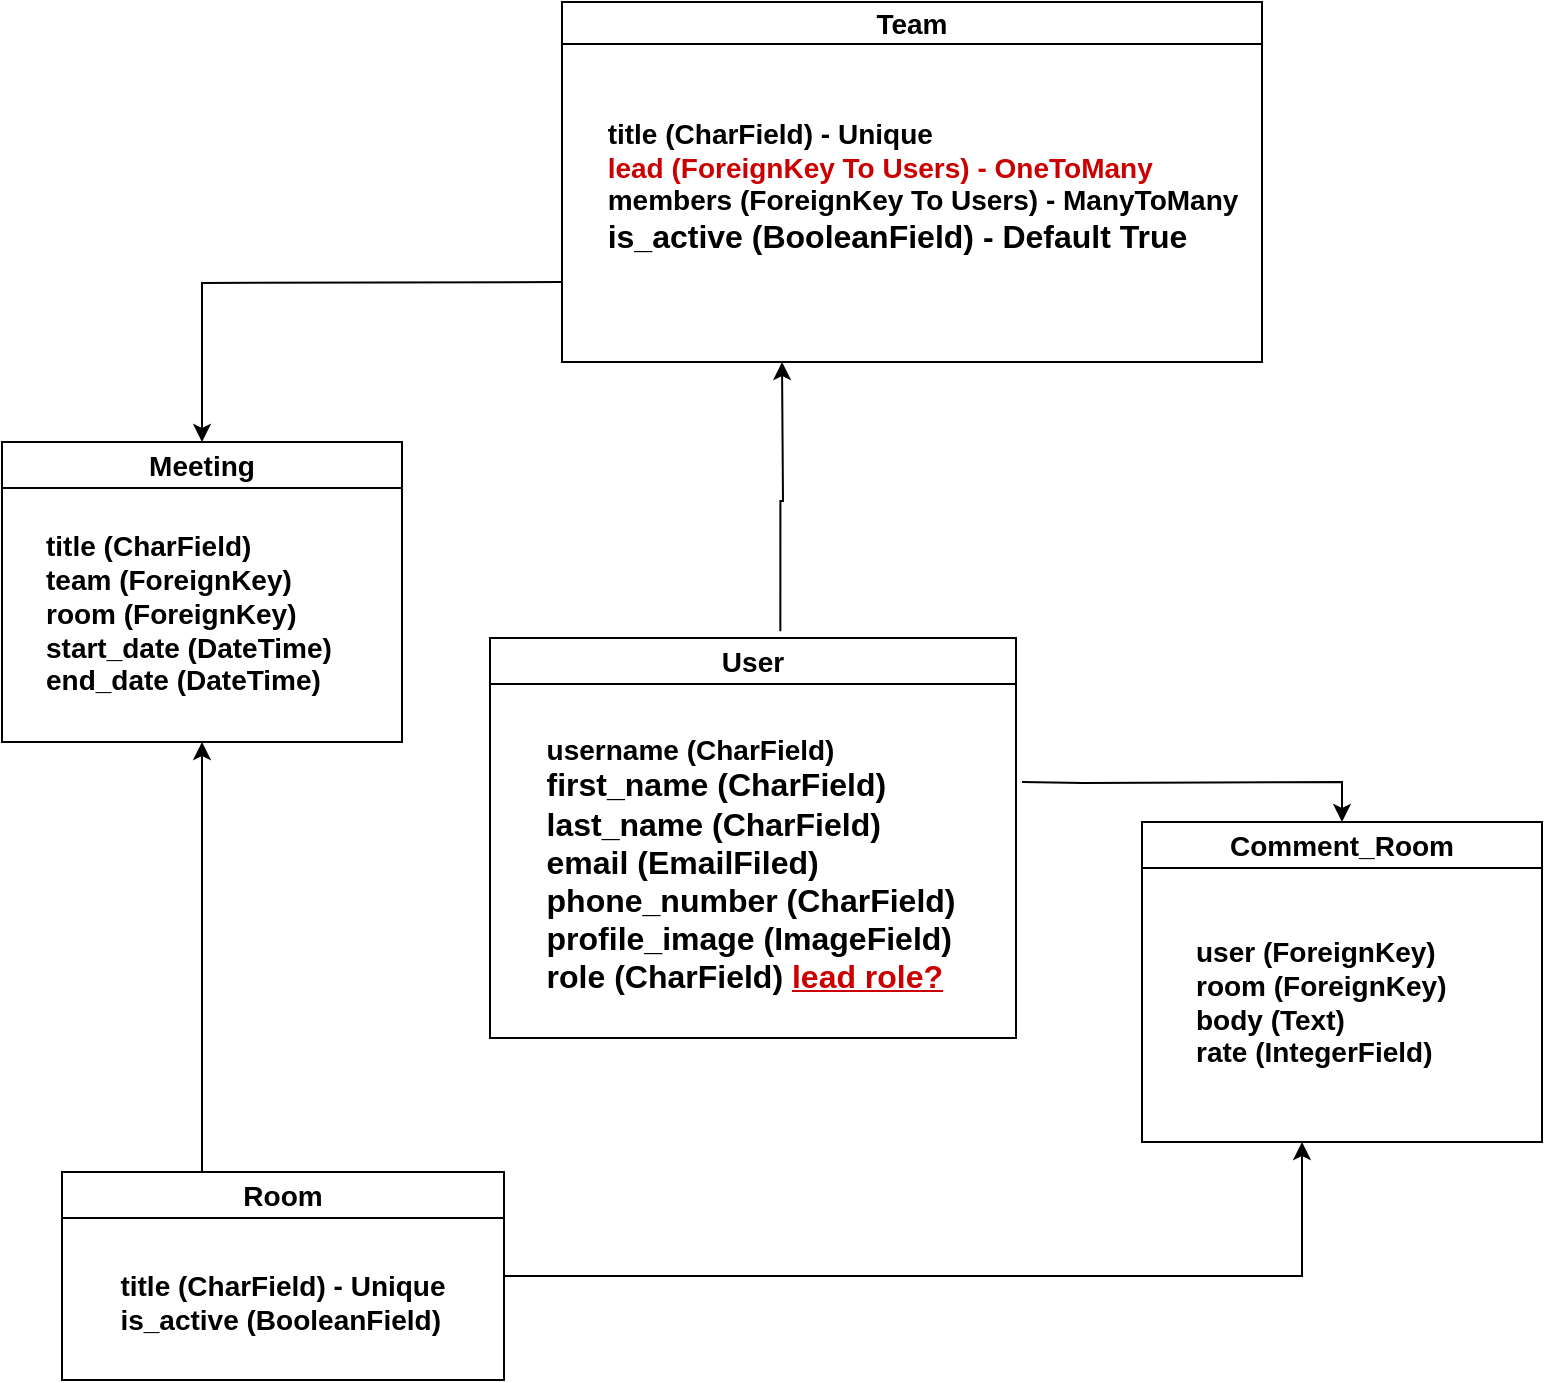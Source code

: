 <mxfile version="20.5.3" type="embed"><diagram id="bNTuJupyvo7PjEfWWXZ7" name="Page-1"><mxGraphModel dx="1857" dy="680" grid="1" gridSize="10" guides="1" tooltips="1" connect="1" arrows="1" fold="1" page="1" pageScale="1" pageWidth="850" pageHeight="1100" math="0" shadow="0"><root><mxCell id="0"/><mxCell id="1" parent="0"/><mxCell id="2" style="edgeStyle=orthogonalEdgeStyle;rounded=0;orthogonalLoop=1;jettySize=auto;html=1;entryX=0.5;entryY=0;entryDx=0;entryDy=0;" edge="1" parent="1" target="15"><mxGeometry relative="1" as="geometry"><mxPoint x="-320" y="450" as="sourcePoint"/></mxGeometry></mxCell><mxCell id="3" value="&lt;font style=&quot;font-size: 14px;&quot;&gt;User&lt;/font&gt;" style="swimlane;whiteSpace=wrap;html=1;startSize=23;" vertex="1" parent="1"><mxGeometry x="-586" y="378" width="263" height="200" as="geometry"/></mxCell><mxCell id="4" value="&lt;div style=&quot;text-align: left;&quot;&gt;&lt;/div&gt;&lt;b style=&quot;border-color: var(--border-color);&quot;&gt;&lt;div style=&quot;text-align: left;&quot;&gt;&lt;b style=&quot;background-color: initial; border-color: var(--border-color);&quot;&gt;&lt;font style=&quot;font-size: 14px;&quot;&gt;&lt;b style=&quot;border-color: var(--border-color);&quot;&gt;username&amp;nbsp;&lt;/b&gt;(CharField)&lt;/font&gt;&lt;/b&gt;&lt;/div&gt;&lt;/b&gt;&lt;div style=&quot;&quot;&gt;&lt;/div&gt;&lt;b style=&quot;border-color: var(--border-color);&quot;&gt;&lt;div style=&quot;text-align: left;&quot;&gt;&lt;b style=&quot;background-color: initial; border-color: var(--border-color);&quot;&gt;&lt;font size=&quot;3&quot;&gt;&lt;b style=&quot;border-color: var(--border-color);&quot;&gt;first_name&lt;/b&gt;&amp;nbsp;(CharField)&lt;/font&gt;&lt;/b&gt;&lt;/div&gt;&lt;/b&gt;&lt;div style=&quot;text-align: left;&quot;&gt;&lt;span style=&quot;background-color: initial;&quot;&gt;&lt;font size=&quot;3&quot;&gt;&lt;b&gt;last_name (CharField)&lt;/b&gt;&lt;/font&gt;&lt;/span&gt;&lt;/div&gt;&lt;div style=&quot;text-align: left;&quot;&gt;&lt;span style=&quot;background-color: initial;&quot;&gt;&lt;font size=&quot;3&quot;&gt;&lt;b&gt;email (EmailFiled)&lt;/b&gt;&lt;/font&gt;&lt;/span&gt;&lt;/div&gt;&lt;div style=&quot;text-align: left;&quot;&gt;&lt;span style=&quot;background-color: initial;&quot;&gt;&lt;font size=&quot;3&quot;&gt;&lt;b&gt;phone_number (CharField)&lt;/b&gt;&lt;/font&gt;&lt;/span&gt;&lt;/div&gt;&lt;div style=&quot;text-align: left;&quot;&gt;&lt;span style=&quot;background-color: initial;&quot;&gt;&lt;font size=&quot;3&quot;&gt;&lt;b&gt;profile_image (ImageField)&lt;/b&gt;&lt;/font&gt;&lt;/span&gt;&lt;/div&gt;&lt;div style=&quot;text-align: left;&quot;&gt;&lt;span style=&quot;background-color: initial;&quot;&gt;&lt;font size=&quot;3&quot;&gt;&lt;b&gt;role (CharField)&lt;font color=&quot;#cc0000&quot;&gt; &lt;u&gt;lead role?&lt;/u&gt;&lt;/font&gt;&lt;/b&gt;&lt;/font&gt;&lt;/span&gt;&lt;/div&gt;" style="text;html=1;align=center;verticalAlign=middle;resizable=0;points=[];autosize=1;strokeColor=none;fillColor=none;" vertex="1" parent="3"><mxGeometry x="15" y="38" width="230" height="150" as="geometry"/></mxCell><mxCell id="5" style="edgeStyle=orthogonalEdgeStyle;rounded=0;orthogonalLoop=1;jettySize=auto;html=1;entryX=0.5;entryY=0;entryDx=0;entryDy=0;" edge="1" parent="1" target="9"><mxGeometry relative="1" as="geometry"><mxPoint x="-550" y="200" as="sourcePoint"/></mxGeometry></mxCell><mxCell id="6" value="&lt;font style=&quot;font-size: 14px;&quot;&gt;Team&lt;/font&gt;" style="swimlane;whiteSpace=wrap;html=1;startSize=21;" vertex="1" parent="1"><mxGeometry x="-550" y="60" width="350" height="180" as="geometry"/></mxCell><mxCell id="7" value="&lt;div style=&quot;text-align: left;&quot;&gt;&lt;/div&gt;&lt;b style=&quot;border-color: var(--border-color);&quot;&gt;&lt;div style=&quot;text-align: left;&quot;&gt;&lt;b style=&quot;background-color: initial; border-color: var(--border-color);&quot;&gt;&lt;font style=&quot;font-size: 14px;&quot;&gt;&lt;b style=&quot;border-color: var(--border-color);&quot;&gt;title&amp;nbsp;&lt;/b&gt;(&lt;b style=&quot;font-size: 12px; background-color: initial; border-color: var(--border-color);&quot;&gt;&lt;font style=&quot;font-size: 14px;&quot;&gt;CharField&lt;/font&gt;&lt;/b&gt;) - Unique&lt;/font&gt;&lt;/b&gt;&lt;/div&gt;&lt;div style=&quot;text-align: left;&quot;&gt;&lt;b style=&quot;background-color: initial; border-color: var(--border-color);&quot;&gt;&lt;font style=&quot;font-size: 14px;&quot;&gt;&lt;font color=&quot;#cc0000&quot;&gt;lead (ForeignKey To Users) - OneToMany&lt;br&gt;&lt;/font&gt;&lt;b style=&quot;font-size: 12px; background-color: initial; border-color: var(--border-color);&quot;&gt;&lt;font style=&quot;font-size: 14px;&quot;&gt;&lt;b style=&quot;border-color: var(--border-color);&quot;&gt;members&amp;nbsp;&lt;/b&gt;(ForeignKey To Users) - ManyToMany&lt;/font&gt;&lt;/b&gt;&lt;br&gt;&lt;/font&gt;&lt;/b&gt;&lt;/div&gt;&lt;/b&gt;&lt;div style=&quot;&quot;&gt;&lt;/div&gt;&lt;b style=&quot;border-color: var(--border-color);&quot;&gt;&lt;div style=&quot;text-align: left;&quot;&gt;&lt;font size=&quot;3&quot;&gt;is_active (BooleanField&lt;/font&gt;&lt;span style=&quot;font-size: medium; background-color: initial;&quot;&gt;) - Default True&lt;/span&gt;&lt;/div&gt;&lt;/b&gt;" style="text;html=1;align=center;verticalAlign=middle;resizable=0;points=[];autosize=1;strokeColor=none;fillColor=none;" vertex="1" parent="6"><mxGeometry x="10" y="52" width="340" height="80" as="geometry"/></mxCell><mxCell id="8" style="edgeStyle=orthogonalEdgeStyle;rounded=0;orthogonalLoop=1;jettySize=auto;html=1;exitX=0.552;exitY=-0.017;exitDx=0;exitDy=0;exitPerimeter=0;" edge="1" parent="1" source="3"><mxGeometry relative="1" as="geometry"><mxPoint x="-440" y="240" as="targetPoint"/><mxPoint x="-440" y="370" as="sourcePoint"/></mxGeometry></mxCell><mxCell id="9" value="&lt;font style=&quot;font-size: 14px;&quot;&gt;Meeting&lt;/font&gt;" style="swimlane;whiteSpace=wrap;html=1;" vertex="1" parent="1"><mxGeometry x="-830" y="280" width="200" height="150" as="geometry"/></mxCell><mxCell id="10" value="&lt;b&gt;&lt;font style=&quot;font-size: 14px;&quot;&gt;title (&lt;/font&gt;&lt;/b&gt;&lt;b style=&quot;background-color: initial; border-color: var(--border-color);&quot;&gt;&lt;font style=&quot;font-size: 14px;&quot;&gt;CharField&lt;/font&gt;&lt;/b&gt;&lt;b&gt;&lt;font style=&quot;font-size: 14px;&quot;&gt;)&lt;/font&gt;&lt;/b&gt;&lt;b&gt;&lt;font style=&quot;font-size: 14px;&quot;&gt;&lt;br&gt;team (ForeignKey)&lt;br&gt;room (ForeignKey)&lt;br&gt;start_date (DateTime)&lt;br&gt;end_date (DateTime)&lt;br&gt;&lt;br&gt;&lt;/font&gt;&lt;/b&gt;" style="text;html=1;align=left;verticalAlign=middle;resizable=0;points=[];autosize=1;strokeColor=none;fillColor=none;" vertex="1" parent="9"><mxGeometry x="19.5" y="37" width="161" height="113" as="geometry"/></mxCell><mxCell id="11" style="edgeStyle=orthogonalEdgeStyle;rounded=0;orthogonalLoop=1;jettySize=auto;html=1;exitX=1;exitY=0.5;exitDx=0;exitDy=0;" edge="1" parent="1" source="13"><mxGeometry relative="1" as="geometry"><mxPoint x="-180" y="630" as="targetPoint"/><Array as="points"><mxPoint x="-180" y="697"/></Array></mxGeometry></mxCell><mxCell id="12" style="edgeStyle=orthogonalEdgeStyle;rounded=0;orthogonalLoop=1;jettySize=auto;html=1;exitX=0.5;exitY=0;exitDx=0;exitDy=0;entryX=0.5;entryY=1;entryDx=0;entryDy=0;" edge="1" parent="1" source="13" target="9"><mxGeometry relative="1" as="geometry"><Array as="points"><mxPoint x="-730" y="645"/></Array></mxGeometry></mxCell><mxCell id="13" value="&lt;font style=&quot;font-size: 14px;&quot;&gt;Room&lt;/font&gt;" style="swimlane;whiteSpace=wrap;html=1;" vertex="1" parent="1"><mxGeometry x="-800" y="645" width="221" height="104" as="geometry"/></mxCell><mxCell id="14" value="&lt;div style=&quot;text-align: left;&quot;&gt;&lt;b style=&quot;font-size: 14px; background-color: initial;&quot;&gt;title (CharField) - Unique&lt;/b&gt;&lt;/div&gt;&lt;div style=&quot;text-align: left;&quot;&gt;&lt;b style=&quot;font-size: 14px; background-color: initial;&quot;&gt;is_active (BooleanField)&lt;/b&gt;&lt;br&gt;&lt;/div&gt;" style="text;html=1;align=center;verticalAlign=middle;resizable=0;points=[];autosize=1;strokeColor=none;fillColor=none;" vertex="1" parent="13"><mxGeometry x="19" y="42" width="181" height="46" as="geometry"/></mxCell><mxCell id="15" value="&lt;font style=&quot;font-size: 14px;&quot;&gt;Comment_Room&lt;/font&gt;" style="swimlane;whiteSpace=wrap;html=1;" vertex="1" parent="1"><mxGeometry x="-260" y="470" width="200" height="160" as="geometry"/></mxCell><mxCell id="16" value="&lt;font style=&quot;font-size: 14px;&quot;&gt;&lt;b&gt;user (ForeignKey)&lt;br&gt;&lt;/b&gt;&lt;b style=&quot;border-color: var(--border-color);&quot;&gt;room (ForeignKey)&lt;br&gt;&lt;/b&gt;&lt;b&gt;body (Text)&lt;br&gt;rate (IntegerField)&lt;br&gt;&lt;/b&gt;&lt;/font&gt;" style="text;html=1;align=left;verticalAlign=middle;resizable=0;points=[];autosize=1;strokeColor=none;fillColor=none;" vertex="1" parent="15"><mxGeometry x="25" y="50" width="150" height="80" as="geometry"/></mxCell></root></mxGraphModel></diagram></mxfile>